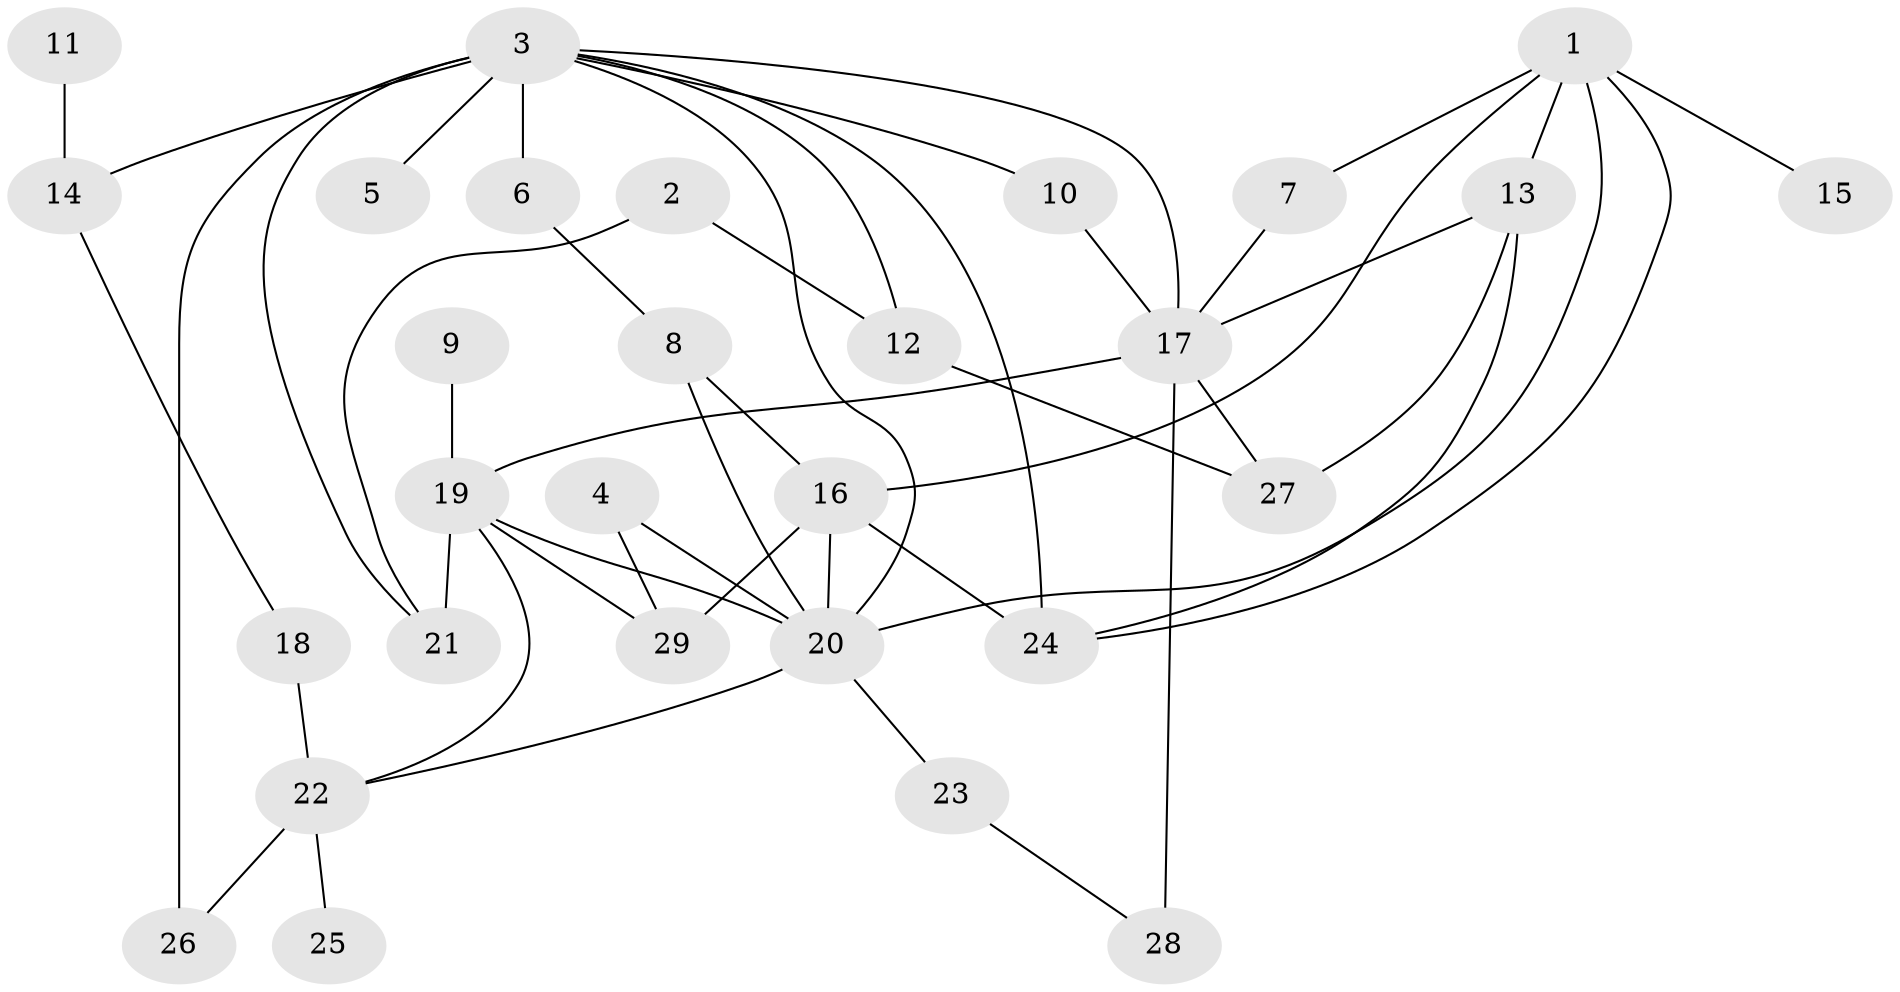// original degree distribution, {7: 0.05172413793103448, 1: 0.2413793103448276, 5: 0.05172413793103448, 4: 0.15517241379310345, 3: 0.25862068965517243, 9: 0.017241379310344827, 2: 0.22413793103448276}
// Generated by graph-tools (version 1.1) at 2025/25/03/09/25 03:25:28]
// undirected, 29 vertices, 48 edges
graph export_dot {
graph [start="1"]
  node [color=gray90,style=filled];
  1;
  2;
  3;
  4;
  5;
  6;
  7;
  8;
  9;
  10;
  11;
  12;
  13;
  14;
  15;
  16;
  17;
  18;
  19;
  20;
  21;
  22;
  23;
  24;
  25;
  26;
  27;
  28;
  29;
  1 -- 7 [weight=1.0];
  1 -- 13 [weight=1.0];
  1 -- 15 [weight=1.0];
  1 -- 16 [weight=1.0];
  1 -- 20 [weight=1.0];
  1 -- 24 [weight=1.0];
  2 -- 12 [weight=1.0];
  2 -- 21 [weight=1.0];
  3 -- 5 [weight=1.0];
  3 -- 6 [weight=1.0];
  3 -- 10 [weight=1.0];
  3 -- 12 [weight=1.0];
  3 -- 14 [weight=2.0];
  3 -- 17 [weight=2.0];
  3 -- 20 [weight=1.0];
  3 -- 21 [weight=2.0];
  3 -- 24 [weight=1.0];
  3 -- 26 [weight=1.0];
  4 -- 20 [weight=1.0];
  4 -- 29 [weight=1.0];
  6 -- 8 [weight=1.0];
  7 -- 17 [weight=1.0];
  8 -- 16 [weight=1.0];
  8 -- 20 [weight=1.0];
  9 -- 19 [weight=1.0];
  10 -- 17 [weight=1.0];
  11 -- 14 [weight=1.0];
  12 -- 27 [weight=1.0];
  13 -- 17 [weight=1.0];
  13 -- 24 [weight=1.0];
  13 -- 27 [weight=1.0];
  14 -- 18 [weight=1.0];
  16 -- 20 [weight=1.0];
  16 -- 24 [weight=1.0];
  16 -- 29 [weight=1.0];
  17 -- 19 [weight=1.0];
  17 -- 27 [weight=1.0];
  17 -- 28 [weight=2.0];
  18 -- 22 [weight=2.0];
  19 -- 20 [weight=1.0];
  19 -- 21 [weight=2.0];
  19 -- 22 [weight=1.0];
  19 -- 29 [weight=1.0];
  20 -- 22 [weight=1.0];
  20 -- 23 [weight=1.0];
  22 -- 25 [weight=1.0];
  22 -- 26 [weight=1.0];
  23 -- 28 [weight=1.0];
}
